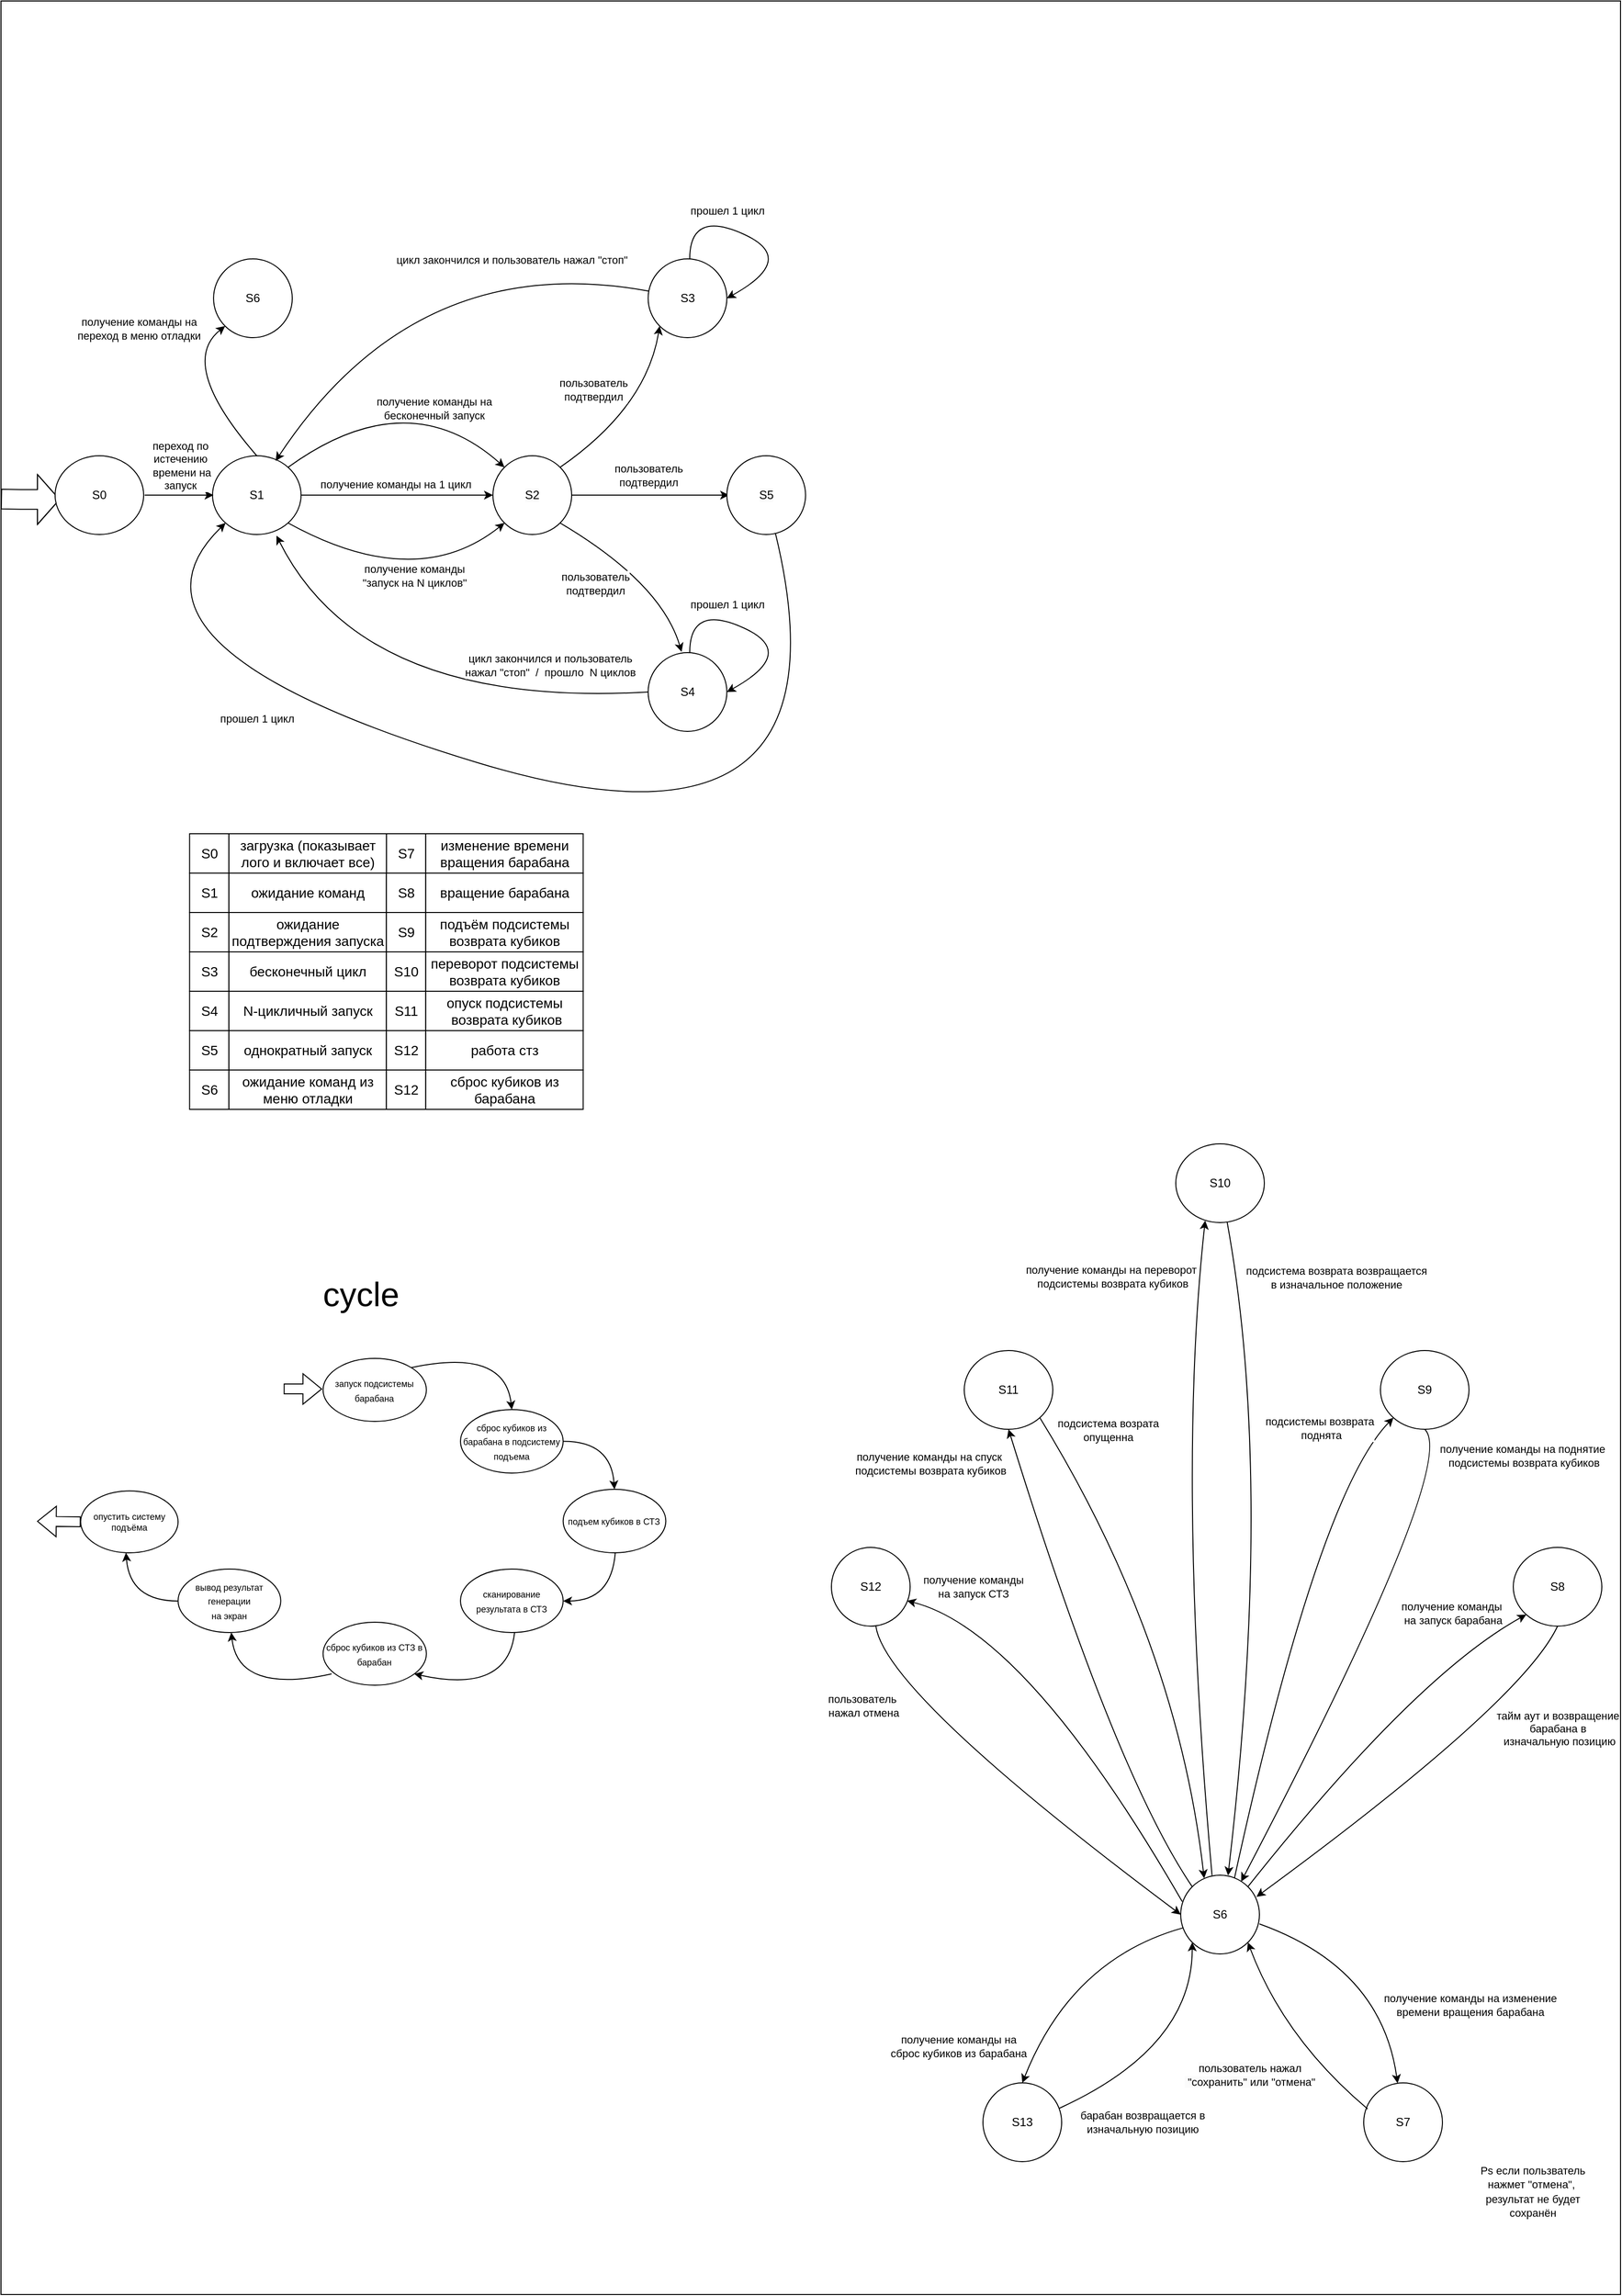 <mxfile version="20.8.20" type="google"><diagram name="Страница 1" id="WaxHKMPaD41hNGwzm7Fo"><mxGraphModel grid="1" page="1" gridSize="9" guides="1" tooltips="1" connect="1" arrows="1" fold="1" pageScale="1" pageWidth="827" pageHeight="1169" math="0" shadow="0"><root><mxCell id="0"/><mxCell id="1" parent="0"/><mxCell id="oJ5EERQCeTFkXAroqiIY-1" value="" style="rounded=0;whiteSpace=wrap;html=1;" vertex="1" parent="1"><mxGeometry x="-827" y="-1152" width="1646" height="2330" as="geometry"/></mxCell><mxCell id="iMZaKeKTB6O-FIJ6oaD8-8" value="опустить систему подъёма" style="ellipse;whiteSpace=wrap;html=1;fontSize=9;" vertex="1" parent="1"><mxGeometry x="-746" y="361.66" width="99" height="62.78" as="geometry"/></mxCell><mxCell id="rqyBksv8EOwnlHfAT3eN-26" value="" style="endArrow=classic;html=1;rounded=0;exitX=1;exitY=0.5;exitDx=0;exitDy=0;entryX=0;entryY=0.5;entryDx=0;entryDy=0;" edge="1" parent="1" source="rqyBksv8EOwnlHfAT3eN-2" target="tOnPMHhtFgvPf6thRt-A-13"><mxGeometry width="50" height="50" relative="1" as="geometry"><mxPoint x="306" y="-410" as="sourcePoint"/><mxPoint x="396" y="-720" as="targetPoint"/></mxGeometry></mxCell><mxCell id="rqyBksv8EOwnlHfAT3eN-30" value="S3" style="ellipse;whiteSpace=wrap;html=1;" vertex="1" parent="1"><mxGeometry x="-169.26" y="-890" width="80" height="80" as="geometry"/></mxCell><mxCell id="rqyBksv8EOwnlHfAT3eN-40" value="&lt;br&gt;cycle" style="text;html=1;strokeColor=none;fillColor=none;align=center;verticalAlign=middle;whiteSpace=wrap;rounded=0;fontSize=34;" vertex="1" parent="1"><mxGeometry x="-490.96" y="126" width="60" height="30" as="geometry"/></mxCell><mxCell id="tOnPMHhtFgvPf6thRt-A-13" value="&lt;span style=&quot;color: rgb(0, 0, 0); font-family: Helvetica; font-size: 12px; font-style: normal; font-variant-ligatures: normal; font-variant-caps: normal; font-weight: 400; letter-spacing: normal; orphans: 2; text-align: center; text-indent: 0px; text-transform: none; widows: 2; word-spacing: 0px; -webkit-text-stroke-width: 0px; background-color: rgb(251, 251, 251); text-decoration-thickness: initial; text-decoration-style: initial; text-decoration-color: initial; float: none; display: inline !important;&quot;&gt;S2&lt;/span&gt;" style="ellipse;whiteSpace=wrap;html=1;" vertex="1" parent="1"><mxGeometry x="-327" y="-690" width="80" height="80" as="geometry"/></mxCell><mxCell id="dv86guVBindO-05XUPMZ-1" value="S8" style="ellipse;whiteSpace=wrap;html=1;" vertex="1" parent="1"><mxGeometry x="710" y="419" width="90" height="80" as="geometry"/></mxCell><mxCell id="dv86guVBindO-05XUPMZ-5" value="&lt;font style=&quot;font-size: 12px;&quot;&gt;S9&lt;/font&gt;" style="ellipse;whiteSpace=wrap;html=1;" vertex="1" parent="1"><mxGeometry x="575" y="219" width="90" height="80" as="geometry"/></mxCell><mxCell id="dv86guVBindO-05XUPMZ-12" value="&lt;font style=&quot;font-size: 12px;&quot;&gt;S12&lt;/font&gt;" style="ellipse;whiteSpace=wrap;html=1;fontSize=11;" vertex="1" parent="1"><mxGeometry x="17" y="419" width="80" height="80" as="geometry"/></mxCell><mxCell id="fX82D7-X-fKh_IZHMP23-4" value="&lt;font style=&quot;font-size: 11px;&quot;&gt;Ps если пользватель нажмет &quot;отмена&quot;,&amp;nbsp; результат не будет сохранён&lt;/font&gt;" style="text;html=1;strokeColor=none;fillColor=none;align=center;verticalAlign=middle;whiteSpace=wrap;rounded=0;" vertex="1" parent="1"><mxGeometry x="665" y="1043" width="130" height="60" as="geometry"/></mxCell><mxCell id="ZfNnOCi8Dt986zU0XdiT-1" value="S6" style="ellipse;whiteSpace=wrap;html=1;fontSize=12;" vertex="1" parent="1"><mxGeometry x="372" y="752" width="80" height="80" as="geometry"/></mxCell><mxCell id="34lo34cwVC4QUD1CWLdv-6" value="" style="group" connectable="0" vertex="1" parent="1"><mxGeometry x="-647" y="-690" width="160" height="90" as="geometry"/></mxCell><mxCell id="rqyBksv8EOwnlHfAT3eN-2" value="S1" style="ellipse;whiteSpace=wrap;html=1;" vertex="1" parent="34lo34cwVC4QUD1CWLdv-6"><mxGeometry x="35" width="90" height="80" as="geometry"/></mxCell><mxCell id="rqyBksv8EOwnlHfAT3eN-42" value="&lt;font style=&quot;font-size: 9px;&quot;&gt;запуск подсистемы барабана&lt;/font&gt;" style="ellipse;whiteSpace=wrap;html=1;fontSize=12;" vertex="1" parent="1"><mxGeometry x="-499.65" y="227" width="105" height="64" as="geometry"/></mxCell><mxCell id="rqyBksv8EOwnlHfAT3eN-43" value="" style="shape=flexArrow;endArrow=classic;html=1;rounded=0;fontSize=44;" edge="1" parent="1"><mxGeometry width="50" height="50" relative="1" as="geometry"><mxPoint x="-539.69" y="258" as="sourcePoint"/><mxPoint x="-500.607" y="258.07" as="targetPoint"/></mxGeometry></mxCell><mxCell id="rqyBksv8EOwnlHfAT3eN-44" value="&lt;font style=&quot;font-size: 9px;&quot;&gt;сброс кубиков из барабана в подсистему &lt;br&gt;подъема&lt;/font&gt;" style="ellipse;whiteSpace=wrap;html=1;fontSize=12;" vertex="1" parent="1"><mxGeometry x="-360.001" y="279.002" width="104.348" height="64.444" as="geometry"/></mxCell><mxCell id="rqyBksv8EOwnlHfAT3eN-47" value="&lt;font style=&quot;font-size: 9px;&quot;&gt;подъем кубиков в СТЗ&lt;/font&gt;" style="ellipse;whiteSpace=wrap;html=1;fontSize=12;" vertex="1" parent="1"><mxGeometry x="-255.658" y="359.997" width="104.348" height="64.444" as="geometry"/></mxCell><mxCell id="rqyBksv8EOwnlHfAT3eN-50" value="&lt;font style=&quot;font-size: 9px;&quot;&gt;сканирование результата в СТЗ&lt;/font&gt;" style="ellipse;whiteSpace=wrap;html=1;fontSize=12;" vertex="1" parent="1"><mxGeometry x="-360.001" y="441.001" width="104.348" height="64.444" as="geometry"/></mxCell><mxCell id="rqyBksv8EOwnlHfAT3eN-60" value="" style="shape=flexArrow;endArrow=classic;html=1;rounded=0;fontSize=44;" edge="1" parent="1"><mxGeometry width="50" height="50" relative="1" as="geometry"><mxPoint x="-746.002" y="392.946" as="sourcePoint"/><mxPoint x="-790.35" y="392.49" as="targetPoint"/></mxGeometry></mxCell><mxCell id="tOnPMHhtFgvPf6thRt-A-11" value="&lt;font style=&quot;font-size: 9px;&quot;&gt;вывод результат генерации &lt;br&gt;на экран&lt;/font&gt;" style="ellipse;whiteSpace=wrap;html=1;" vertex="1" parent="1"><mxGeometry x="-647.002" y="441.006" width="104.348" height="64.444" as="geometry"/></mxCell><mxCell id="fX82D7-X-fKh_IZHMP23-2" value="&lt;font style=&quot;font-size: 9px;&quot;&gt;сброс кубиков из СТЗ в барабан&lt;/font&gt;" style="ellipse;whiteSpace=wrap;html=1;" vertex="1" parent="1"><mxGeometry x="-499.647" y="495.003" width="105" height="64" as="geometry"/></mxCell><mxCell id="orLXcVlXtETvYf3DrNU2-82" value="&lt;font style=&quot;font-size: 14px;&quot;&gt;S1&lt;/font&gt;" style="rounded=0;whiteSpace=wrap;html=1;fontSize=11;" vertex="1" parent="1"><mxGeometry x="-635.3" y="-266" width="40" height="40" as="geometry"/></mxCell><mxCell id="orLXcVlXtETvYf3DrNU2-83" value="&lt;font style=&quot;font-size: 14px;&quot;&gt;ожидание команд&lt;/font&gt;" style="rounded=0;whiteSpace=wrap;html=1;fontSize=11;" vertex="1" parent="1"><mxGeometry x="-595.3" y="-266" width="160" height="40" as="geometry"/></mxCell><mxCell id="orLXcVlXtETvYf3DrNU2-84" value="&lt;font style=&quot;font-size: 14px;&quot;&gt;S2&lt;/font&gt;" style="rounded=0;whiteSpace=wrap;html=1;fontSize=11;" vertex="1" parent="1"><mxGeometry x="-635.3" y="-226" width="40" height="40" as="geometry"/></mxCell><mxCell id="orLXcVlXtETvYf3DrNU2-85" value="&lt;font style=&quot;font-size: 14px;&quot;&gt;ожидание подтверждения запуска&lt;/font&gt;" style="rounded=0;whiteSpace=wrap;html=1;fontSize=11;" vertex="1" parent="1"><mxGeometry x="-595.3" y="-226" width="160" height="40" as="geometry"/></mxCell><mxCell id="orLXcVlXtETvYf3DrNU2-86" value="&lt;font style=&quot;font-size: 14px;&quot;&gt;S3&lt;/font&gt;" style="rounded=0;whiteSpace=wrap;html=1;fontSize=11;" vertex="1" parent="1"><mxGeometry x="-635.3" y="-186" width="40" height="40" as="geometry"/></mxCell><mxCell id="orLXcVlXtETvYf3DrNU2-87" value="&lt;font style=&quot;font-size: 14px;&quot;&gt;бесконечный цикл&lt;/font&gt;" style="rounded=0;whiteSpace=wrap;html=1;fontSize=11;" vertex="1" parent="1"><mxGeometry x="-595.3" y="-186" width="160" height="40" as="geometry"/></mxCell><mxCell id="orLXcVlXtETvYf3DrNU2-88" value="&lt;font style=&quot;font-size: 14px;&quot;&gt;S4&lt;/font&gt;" style="rounded=0;whiteSpace=wrap;html=1;fontSize=11;" vertex="1" parent="1"><mxGeometry x="-635.3" y="-146" width="40" height="40" as="geometry"/></mxCell><mxCell id="orLXcVlXtETvYf3DrNU2-89" value="&lt;font style=&quot;font-size: 14px;&quot;&gt;N-цикличный запуск&lt;/font&gt;" style="rounded=0;whiteSpace=wrap;html=1;fontSize=11;" vertex="1" parent="1"><mxGeometry x="-595.3" y="-146" width="160" height="40" as="geometry"/></mxCell><mxCell id="orLXcVlXtETvYf3DrNU2-90" value="получение команды на 1 цикл" style="edgeLabel;html=1;align=center;verticalAlign=middle;resizable=0;points=[];" connectable="0" vertex="1" parent="1"><mxGeometry x="-407.003" y="-659.997" as="geometry"><mxPoint x="-19" y="-1" as="offset"/></mxGeometry></mxCell><mxCell id="orLXcVlXtETvYf3DrNU2-101" value="S4" style="ellipse;whiteSpace=wrap;html=1;flipV=0;" vertex="1" parent="1"><mxGeometry x="-169.26" y="-490" width="80" height="80" as="geometry"/></mxCell><mxCell id="orLXcVlXtETvYf3DrNU2-107" value="" style="curved=1;endArrow=classic;html=1;rounded=0;fontSize=11;entryX=1;entryY=0.5;entryDx=0;entryDy=0;" edge="1" parent="1" target="rqyBksv8EOwnlHfAT3eN-30"><mxGeometry width="50" height="50" relative="1" as="geometry"><mxPoint x="-127" y="-890" as="sourcePoint"/><mxPoint x="-17" y="-870" as="targetPoint"/><Array as="points"><mxPoint x="-127" y="-940"/><mxPoint x="-17" y="-890"/></Array></mxGeometry></mxCell><mxCell id="orLXcVlXtETvYf3DrNU2-110" value="прошел 1 цикл" style="edgeLabel;html=1;align=center;verticalAlign=middle;resizable=0;points=[];fontSize=11;" connectable="0" vertex="1" parent="orLXcVlXtETvYf3DrNU2-107"><mxGeometry x="-0.062" relative="1" as="geometry"><mxPoint x="-25" y="-28" as="offset"/></mxGeometry></mxCell><mxCell id="orLXcVlXtETvYf3DrNU2-111" value="" style="curved=1;endArrow=classic;html=1;rounded=0;fontSize=11;entryX=1;entryY=0.5;entryDx=0;entryDy=0;" edge="1" parent="1"><mxGeometry width="50" height="50" relative="1" as="geometry"><mxPoint x="-127.0" y="-490" as="sourcePoint"/><mxPoint x="-89.26" y="-450" as="targetPoint"/><Array as="points"><mxPoint x="-127" y="-540"/><mxPoint x="-17" y="-490"/></Array></mxGeometry></mxCell><mxCell id="orLXcVlXtETvYf3DrNU2-112" value="прошел 1 цикл" style="edgeLabel;html=1;align=center;verticalAlign=middle;resizable=0;points=[];fontSize=11;" connectable="0" vertex="1" parent="orLXcVlXtETvYf3DrNU2-111"><mxGeometry x="-0.062" relative="1" as="geometry"><mxPoint x="-25" y="-28" as="offset"/></mxGeometry></mxCell><mxCell id="orLXcVlXtETvYf3DrNU2-118" value="&lt;font style=&quot;font-size: 14px;&quot;&gt;S5&lt;/font&gt;" style="rounded=0;whiteSpace=wrap;html=1;fontSize=11;" vertex="1" parent="1"><mxGeometry x="-635.3" y="-106" width="40" height="40" as="geometry"/></mxCell><mxCell id="orLXcVlXtETvYf3DrNU2-119" value="&lt;font style=&quot;font-size: 14px;&quot;&gt;однократный запуск&lt;/font&gt;" style="rounded=0;whiteSpace=wrap;html=1;fontSize=11;" vertex="1" parent="1"><mxGeometry x="-595.3" y="-106" width="160" height="40" as="geometry"/></mxCell><mxCell id="orLXcVlXtETvYf3DrNU2-120" value="&lt;font style=&quot;font-size: 14px;&quot;&gt;S6&lt;/font&gt;" style="rounded=0;whiteSpace=wrap;html=1;fontSize=11;" vertex="1" parent="1"><mxGeometry x="-635.3" y="-66" width="40" height="40" as="geometry"/></mxCell><mxCell id="orLXcVlXtETvYf3DrNU2-121" value="&lt;font style=&quot;font-size: 14px;&quot;&gt;ожидание команд из меню отладки&lt;/font&gt;" style="rounded=0;whiteSpace=wrap;html=1;fontSize=11;" vertex="1" parent="1"><mxGeometry x="-595.3" y="-66" width="160" height="40" as="geometry"/></mxCell><mxCell id="orLXcVlXtETvYf3DrNU2-122" value="&lt;font style=&quot;font-size: 14px;&quot;&gt;S7&lt;/font&gt;" style="rounded=0;whiteSpace=wrap;html=1;fontSize=11;" vertex="1" parent="1"><mxGeometry x="-435.3" y="-306" width="40" height="40" as="geometry"/></mxCell><mxCell id="orLXcVlXtETvYf3DrNU2-123" value="&lt;font style=&quot;font-size: 14px;&quot;&gt;изменение времени вращения барабана&lt;/font&gt;" style="rounded=0;whiteSpace=wrap;html=1;fontSize=11;" vertex="1" parent="1"><mxGeometry x="-395.3" y="-306" width="160" height="40" as="geometry"/></mxCell><mxCell id="orLXcVlXtETvYf3DrNU2-124" value="&lt;font style=&quot;font-size: 14px;&quot;&gt;S8&lt;/font&gt;" style="rounded=0;whiteSpace=wrap;html=1;fontSize=11;" vertex="1" parent="1"><mxGeometry x="-435.3" y="-266" width="40" height="40" as="geometry"/></mxCell><mxCell id="orLXcVlXtETvYf3DrNU2-125" value="&lt;span style=&quot;font-size: 14px;&quot;&gt;вращение барабана&lt;/span&gt;" style="rounded=0;whiteSpace=wrap;html=1;fontSize=11;" vertex="1" parent="1"><mxGeometry x="-395.3" y="-266" width="160" height="40" as="geometry"/></mxCell><mxCell id="OhBjIntUIQu--wwSQH5p-1" value="" style="endArrow=classic;html=1;rounded=0;exitX=1;exitY=0.5;exitDx=0;exitDy=0;" edge="1" parent="1" source="tOnPMHhtFgvPf6thRt-A-13"><mxGeometry width="50" height="50" relative="1" as="geometry"><mxPoint x="-197" y="-650" as="sourcePoint"/><mxPoint x="-87" y="-650" as="targetPoint"/></mxGeometry></mxCell><mxCell id="OhBjIntUIQu--wwSQH5p-2" value="&lt;span style=&quot;color: rgb(0, 0, 0); font-family: Helvetica; font-size: 12px; font-style: normal; font-variant-ligatures: normal; font-variant-caps: normal; font-weight: 400; letter-spacing: normal; orphans: 2; text-align: center; text-indent: 0px; text-transform: none; widows: 2; word-spacing: 0px; -webkit-text-stroke-width: 0px; background-color: rgb(251, 251, 251); text-decoration-thickness: initial; text-decoration-style: initial; text-decoration-color: initial; float: none; display: inline !important;&quot;&gt;S5&lt;/span&gt;" style="ellipse;whiteSpace=wrap;html=1;" vertex="1" parent="1"><mxGeometry x="-89.26" y="-690" width="80" height="80" as="geometry"/></mxCell><mxCell id="OhBjIntUIQu--wwSQH5p-6" value="S7" style="ellipse;whiteSpace=wrap;html=1;fontSize=12;" vertex="1" parent="1"><mxGeometry x="558" y="963" width="80" height="80" as="geometry"/></mxCell><mxCell id="OhBjIntUIQu--wwSQH5p-14" value="&lt;font style=&quot;font-size: 14px;&quot;&gt;S9&lt;/font&gt;" style="rounded=0;whiteSpace=wrap;html=1;fontSize=11;" vertex="1" parent="1"><mxGeometry x="-435.3" y="-226" width="40" height="40" as="geometry"/></mxCell><mxCell id="OhBjIntUIQu--wwSQH5p-15" value="&lt;font style=&quot;font-size: 14px;&quot;&gt;подъём подсистемы возврата кубиков&lt;/font&gt;" style="rounded=0;whiteSpace=wrap;html=1;fontSize=11;" vertex="1" parent="1"><mxGeometry x="-395.3" y="-226" width="160" height="40" as="geometry"/></mxCell><mxCell id="OhBjIntUIQu--wwSQH5p-16" value="&lt;font style=&quot;font-size: 14px;&quot;&gt;S10&lt;/font&gt;" style="rounded=0;whiteSpace=wrap;html=1;fontSize=11;" vertex="1" parent="1"><mxGeometry x="-435.3" y="-186" width="40" height="40" as="geometry"/></mxCell><mxCell id="OhBjIntUIQu--wwSQH5p-17" value="&lt;font style=&quot;font-size: 14px;&quot;&gt;переворот подсистемы&lt;font style=&quot;font-size: 14px;&quot;&gt; &lt;/font&gt;возврата кубиков&lt;/font&gt;" style="rounded=0;whiteSpace=wrap;html=1;fontSize=11;" vertex="1" parent="1"><mxGeometry x="-395.3" y="-186" width="160" height="40" as="geometry"/></mxCell><mxCell id="OhBjIntUIQu--wwSQH5p-18" value="&lt;font style=&quot;font-size: 14px;&quot;&gt;S11&lt;/font&gt;" style="rounded=0;whiteSpace=wrap;html=1;fontSize=11;" vertex="1" parent="1"><mxGeometry x="-435.3" y="-146" width="40" height="40" as="geometry"/></mxCell><mxCell id="OhBjIntUIQu--wwSQH5p-19" value="&lt;font style=&quot;font-size: 14px;&quot;&gt;опуск подсистемы&lt;br&gt;&lt;font style=&quot;border-color: var(--border-color); font-size: 14px;&quot;&gt;&amp;nbsp;&lt;/font&gt;возврата кубиков&lt;/font&gt;" style="rounded=0;whiteSpace=wrap;html=1;fontSize=11;" vertex="1" parent="1"><mxGeometry x="-395.3" y="-146" width="160" height="40" as="geometry"/></mxCell><mxCell id="OhBjIntUIQu--wwSQH5p-20" value="&lt;font style=&quot;font-size: 14px;&quot;&gt;S12&lt;/font&gt;" style="rounded=0;whiteSpace=wrap;html=1;fontSize=11;" vertex="1" parent="1"><mxGeometry x="-435.3" y="-106" width="40" height="40" as="geometry"/></mxCell><mxCell id="OhBjIntUIQu--wwSQH5p-21" value="работа стз" style="rounded=0;whiteSpace=wrap;html=1;fontSize=14;" vertex="1" parent="1"><mxGeometry x="-395.3" y="-106" width="160" height="40" as="geometry"/></mxCell><mxCell id="OhBjIntUIQu--wwSQH5p-22" value="&lt;font style=&quot;font-size: 14px;&quot;&gt;S12&lt;/font&gt;" style="rounded=0;whiteSpace=wrap;html=1;fontSize=11;" vertex="1" parent="1"><mxGeometry x="-435.3" y="-66" width="40" height="40" as="geometry"/></mxCell><mxCell id="OhBjIntUIQu--wwSQH5p-23" value="&lt;font style=&quot;font-size: 14px;&quot;&gt;сброс кубиков из барабана&lt;/font&gt;" style="rounded=0;whiteSpace=wrap;html=1;fontSize=11;" vertex="1" parent="1"><mxGeometry x="-395.3" y="-66" width="160" height="40" as="geometry"/></mxCell><mxCell id="OhBjIntUIQu--wwSQH5p-34" value="&lt;font style=&quot;font-size: 12px;&quot;&gt;S10&lt;/font&gt;" style="ellipse;whiteSpace=wrap;html=1;" vertex="1" parent="1"><mxGeometry x="367" y="9" width="90" height="80" as="geometry"/></mxCell><mxCell id="7nHtp2y58OEmpPDPUXvK-7" value="&lt;font style=&quot;font-size: 12px;&quot;&gt;S11&lt;/font&gt;" style="ellipse;whiteSpace=wrap;html=1;" vertex="1" parent="1"><mxGeometry x="152" y="219" width="90" height="80" as="geometry"/></mxCell><mxCell id="7nHtp2y58OEmpPDPUXvK-19" value="S13" style="ellipse;whiteSpace=wrap;html=1;fontSize=12;" vertex="1" parent="1"><mxGeometry x="171" y="963" width="80" height="80" as="geometry"/></mxCell><mxCell id="7nHtp2y58OEmpPDPUXvK-25" value="пользователь&lt;br&gt;подтвердил" style="edgeLabel;html=1;align=center;verticalAlign=middle;resizable=0;points=[];fontSize=11;rotation=0;" connectable="0" vertex="1" parent="1"><mxGeometry x="-169.263" y="-669.997" as="geometry"/></mxCell><mxCell id="iMZaKeKTB6O-FIJ6oaD8-1" value="" style="group" connectable="0" vertex="1" parent="1"><mxGeometry x="-807" y="-685" width="160" height="90" as="geometry"/></mxCell><mxCell id="iMZaKeKTB6O-FIJ6oaD8-2" value="" style="shape=flexArrow;endArrow=classic;html=1;rounded=0;width=20;endSize=7.143;endWidth=29.714;" edge="1" parent="iMZaKeKTB6O-FIJ6oaD8-1"><mxGeometry width="50" height="50" relative="1" as="geometry"><mxPoint x="-20" y="39" as="sourcePoint"/><mxPoint x="40" y="39.41" as="targetPoint"/><Array as="points"><mxPoint y="39.41"/></Array></mxGeometry></mxCell><mxCell id="iMZaKeKTB6O-FIJ6oaD8-3" value="S0" style="ellipse;whiteSpace=wrap;html=1;" vertex="1" parent="iMZaKeKTB6O-FIJ6oaD8-1"><mxGeometry x="35" y="-5" width="90" height="80" as="geometry"/></mxCell><mxCell id="iMZaKeKTB6O-FIJ6oaD8-4" style="edgeStyle=orthogonalEdgeStyle;rounded=0;orthogonalLoop=1;jettySize=auto;html=1;" edge="1" parent="1"><mxGeometry relative="1" as="geometry"><mxPoint x="-681" y="-650" as="sourcePoint"/><mxPoint x="-611" y="-650" as="targetPoint"/></mxGeometry></mxCell><mxCell id="iMZaKeKTB6O-FIJ6oaD8-5" value="переход по &lt;br&gt;истечению&lt;br&gt;&amp;nbsp;времени на&lt;br&gt;запуск" style="edgeLabel;html=1;align=center;verticalAlign=middle;resizable=0;points=[];" connectable="0" vertex="1" parent="iMZaKeKTB6O-FIJ6oaD8-4"><mxGeometry x="-0.223" y="1" relative="1" as="geometry"><mxPoint x="9" y="-29" as="offset"/></mxGeometry></mxCell><mxCell id="iMZaKeKTB6O-FIJ6oaD8-6" value="&lt;font style=&quot;font-size: 14px;&quot;&gt;S0&lt;/font&gt;" style="rounded=0;whiteSpace=wrap;html=1;fontSize=11;" vertex="1" parent="1"><mxGeometry x="-635.3" y="-306" width="40" height="40" as="geometry"/></mxCell><mxCell id="iMZaKeKTB6O-FIJ6oaD8-7" value="&lt;font style=&quot;font-size: 14px;&quot;&gt;загрузка (показывает лого и включает все)&lt;/font&gt;" style="rounded=0;whiteSpace=wrap;html=1;fontSize=11;" vertex="1" parent="1"><mxGeometry x="-595.3" y="-306" width="160" height="40" as="geometry"/></mxCell><mxCell id="UZrQB4Jx8bW_nf_0Bw_C-1" value="" style="curved=1;endArrow=classic;html=1;rounded=0;entryX=0.713;entryY=0.065;entryDx=0;entryDy=0;entryPerimeter=0;" edge="1" parent="1" source="rqyBksv8EOwnlHfAT3eN-30" target="rqyBksv8EOwnlHfAT3eN-2"><mxGeometry width="50" height="50" relative="1" as="geometry"><mxPoint x="-319" y="-1054" as="sourcePoint"/><mxPoint x="-558" y="-685" as="targetPoint"/><Array as="points"><mxPoint x="-405" y="-901"/></Array></mxGeometry></mxCell><mxCell id="UZrQB4Jx8bW_nf_0Bw_C-2" value="цикл закончился и пользователь нажал &quot;стоп&quot;" style="edgeLabel;html=1;align=center;verticalAlign=middle;resizable=0;points=[];" connectable="0" vertex="1" parent="UZrQB4Jx8bW_nf_0Bw_C-1"><mxGeometry x="0.324" y="-32" relative="1" as="geometry"><mxPoint x="173" y="-46" as="offset"/></mxGeometry></mxCell><mxCell id="UZrQB4Jx8bW_nf_0Bw_C-3" value="" style="curved=1;endArrow=classic;html=1;rounded=0;exitX=1;exitY=0;exitDx=0;exitDy=0;entryX=0;entryY=0;entryDx=0;entryDy=0;" edge="1" parent="1" source="rqyBksv8EOwnlHfAT3eN-2" target="tOnPMHhtFgvPf6thRt-A-13"><mxGeometry width="50" height="50" relative="1" as="geometry"><mxPoint x="-414" y="-716" as="sourcePoint"/><mxPoint x="-364" y="-766" as="targetPoint"/><Array as="points"><mxPoint x="-414" y="-766"/></Array></mxGeometry></mxCell><mxCell id="UZrQB4Jx8bW_nf_0Bw_C-4" value="получение команды на&lt;br style=&quot;border-color: var(--border-color);&quot;&gt;бесконечный&amp;nbsp;&lt;font style=&quot;border-color: var(--border-color);&quot;&gt;запуск&lt;/font&gt;" style="edgeLabel;html=1;align=center;verticalAlign=middle;resizable=0;points=[];" connectable="0" vertex="1" parent="UZrQB4Jx8bW_nf_0Bw_C-3"><mxGeometry x="-0.14" y="-34" relative="1" as="geometry"><mxPoint x="30" y="-17" as="offset"/></mxGeometry></mxCell><mxCell id="UZrQB4Jx8bW_nf_0Bw_C-5" value="" style="curved=1;endArrow=classic;html=1;rounded=0;exitX=1;exitY=1;exitDx=0;exitDy=0;entryX=0;entryY=1;entryDx=0;entryDy=0;" edge="1" parent="1" source="rqyBksv8EOwnlHfAT3eN-2" target="tOnPMHhtFgvPf6thRt-A-13"><mxGeometry width="50" height="50" relative="1" as="geometry"><mxPoint x="-527" y="-622" as="sourcePoint"/><mxPoint x="-315" y="-631" as="targetPoint"/><Array as="points"><mxPoint x="-405" y="-550"/></Array></mxGeometry></mxCell><mxCell id="UZrQB4Jx8bW_nf_0Bw_C-7" value="получение команды&lt;br style=&quot;border-color: var(--border-color);&quot;&gt;&quot;запуск на N циклов&quot;" style="edgeLabel;html=1;align=center;verticalAlign=middle;resizable=0;points=[];" connectable="0" vertex="1" parent="UZrQB4Jx8bW_nf_0Bw_C-5"><mxGeometry x="0.294" y="27" relative="1" as="geometry"><mxPoint x="-2" y="16" as="offset"/></mxGeometry></mxCell><mxCell id="UZrQB4Jx8bW_nf_0Bw_C-9" value="" style="curved=1;endArrow=classic;html=1;rounded=0;exitX=0;exitY=0.5;exitDx=0;exitDy=0;entryX=0.722;entryY=1.015;entryDx=0;entryDy=0;entryPerimeter=0;" edge="1" parent="1" source="orLXcVlXtETvYf3DrNU2-101" target="rqyBksv8EOwnlHfAT3eN-2"><mxGeometry width="50" height="50" relative="1" as="geometry"><mxPoint x="-418" y="-469" as="sourcePoint"/><mxPoint x="-468" y="-419" as="targetPoint"/><Array as="points"><mxPoint x="-459" y="-433"/></Array></mxGeometry></mxCell><mxCell id="UZrQB4Jx8bW_nf_0Bw_C-10" value="цикл закончился и пользователь &lt;br&gt;нажал &quot;стоп&quot;&amp;nbsp; /&amp;nbsp; прошло&amp;nbsp; N циклов" style="edgeLabel;html=1;align=center;verticalAlign=middle;resizable=0;points=[];" connectable="0" vertex="1" parent="UZrQB4Jx8bW_nf_0Bw_C-9"><mxGeometry x="0.091" y="33" relative="1" as="geometry"><mxPoint x="163" y="-76" as="offset"/></mxGeometry></mxCell><mxCell id="UZrQB4Jx8bW_nf_0Bw_C-11" value="" style="curved=1;endArrow=classic;html=1;rounded=0;entryX=0;entryY=1;entryDx=0;entryDy=0;" edge="1" parent="1" source="OhBjIntUIQu--wwSQH5p-2" target="rqyBksv8EOwnlHfAT3eN-2"><mxGeometry width="50" height="50" relative="1" as="geometry"><mxPoint x="-54" y="-481" as="sourcePoint"/><mxPoint x="-657" y="-297" as="targetPoint"/><Array as="points"><mxPoint x="45" y="-261"/><mxPoint x="-729" y="-495"/></Array></mxGeometry></mxCell><mxCell id="UZrQB4Jx8bW_nf_0Bw_C-12" value="прошел 1 цикл" style="edgeLabel;html=1;align=center;verticalAlign=middle;resizable=0;points=[];" connectable="0" vertex="1" parent="UZrQB4Jx8bW_nf_0Bw_C-11"><mxGeometry x="-0.068" relative="1" as="geometry"><mxPoint x="-355" y="-84" as="offset"/></mxGeometry></mxCell><mxCell id="UZrQB4Jx8bW_nf_0Bw_C-13" value="" style="curved=1;endArrow=classic;html=1;rounded=0;exitX=1;exitY=0;exitDx=0;exitDy=0;entryX=0;entryY=1;entryDx=0;entryDy=0;" edge="1" parent="1" source="tOnPMHhtFgvPf6thRt-A-13" target="rqyBksv8EOwnlHfAT3eN-30"><mxGeometry width="50" height="50" relative="1" as="geometry"><mxPoint x="-270" y="-725" as="sourcePoint"/><mxPoint x="-220" y="-775" as="targetPoint"/><Array as="points"><mxPoint x="-171" y="-739"/></Array></mxGeometry></mxCell><mxCell id="UZrQB4Jx8bW_nf_0Bw_C-14" value="пользователь&lt;br style=&quot;border-color: var(--border-color);&quot;&gt;подтвердил" style="edgeLabel;html=1;align=center;verticalAlign=middle;resizable=0;points=[];" connectable="0" vertex="1" parent="UZrQB4Jx8bW_nf_0Bw_C-13"><mxGeometry x="0.238" y="17" relative="1" as="geometry"><mxPoint x="-39" y="-4" as="offset"/></mxGeometry></mxCell><mxCell id="UZrQB4Jx8bW_nf_0Bw_C-15" value="" style="curved=1;endArrow=classic;html=1;rounded=0;exitX=1;exitY=1;exitDx=0;exitDy=0;entryX=0.425;entryY=-0.01;entryDx=0;entryDy=0;entryPerimeter=0;" edge="1" parent="1" source="tOnPMHhtFgvPf6thRt-A-13" target="orLXcVlXtETvYf3DrNU2-101"><mxGeometry width="50" height="50" relative="1" as="geometry"><mxPoint x="-243" y="-622" as="sourcePoint"/><mxPoint x="-143" y="-478" as="targetPoint"/><Array as="points"><mxPoint x="-156" y="-561"/></Array></mxGeometry></mxCell><mxCell id="UZrQB4Jx8bW_nf_0Bw_C-16" value="пользователь&lt;br style=&quot;border-color: var(--border-color);&quot;&gt;подтвердил" style="edgeLabel;html=1;align=center;verticalAlign=middle;resizable=0;points=[];" connectable="0" vertex="1" parent="UZrQB4Jx8bW_nf_0Bw_C-15"><mxGeometry x="0.238" y="17" relative="1" as="geometry"><mxPoint x="-76" y="16" as="offset"/></mxGeometry></mxCell><mxCell id="7nHtp2y58OEmpPDPUXvK-1" value="S6" style="ellipse;whiteSpace=wrap;html=1;fontSize=12;" vertex="1" parent="1"><mxGeometry x="-610.96" y="-890" width="80" height="80" as="geometry"/></mxCell><mxCell id="UZrQB4Jx8bW_nf_0Bw_C-19" value="" style="curved=1;endArrow=classic;html=1;rounded=0;exitX=0.5;exitY=0;exitDx=0;exitDy=0;entryX=0;entryY=1;entryDx=0;entryDy=0;" edge="1" parent="1" source="rqyBksv8EOwnlHfAT3eN-2" target="7nHtp2y58OEmpPDPUXvK-1"><mxGeometry width="50" height="50" relative="1" as="geometry"><mxPoint x="-819" y="-805" as="sourcePoint"/><mxPoint x="-769" y="-855" as="targetPoint"/><Array as="points"><mxPoint x="-648" y="-783"/></Array></mxGeometry></mxCell><mxCell id="UZrQB4Jx8bW_nf_0Bw_C-20" value="получение команды на&lt;br style=&quot;border-color: var(--border-color);&quot;&gt;переход в меню отладки" style="edgeLabel;html=1;align=center;verticalAlign=middle;resizable=0;points=[];" connectable="0" vertex="1" parent="UZrQB4Jx8bW_nf_0Bw_C-19"><mxGeometry x="0.094" y="-16" relative="1" as="geometry"><mxPoint x="-66" y="-42" as="offset"/></mxGeometry></mxCell><mxCell id="UZrQB4Jx8bW_nf_0Bw_C-21" value="" style="curved=1;endArrow=classic;html=1;rounded=0;entryX=0;entryY=1;entryDx=0;entryDy=0;exitX=0.972;exitY=0.322;exitDx=0;exitDy=0;exitPerimeter=0;" edge="1" parent="1" source="7nHtp2y58OEmpPDPUXvK-19" target="ZfNnOCi8Dt986zU0XdiT-1"><mxGeometry width="50" height="50" relative="1" as="geometry"><mxPoint x="243" y="999" as="sourcePoint"/><mxPoint x="57.47" y="936" as="targetPoint"/><Array as="points"><mxPoint x="384" y="927"/></Array></mxGeometry></mxCell><mxCell id="UZrQB4Jx8bW_nf_0Bw_C-22" value="барабан возвращается в &lt;br&gt;изначальную позицию" style="edgeLabel;html=1;align=center;verticalAlign=middle;resizable=0;points=[];" connectable="0" vertex="1" parent="UZrQB4Jx8bW_nf_0Bw_C-21"><mxGeometry x="0.033" y="16" relative="1" as="geometry"><mxPoint x="-29" y="83" as="offset"/></mxGeometry></mxCell><mxCell id="UZrQB4Jx8bW_nf_0Bw_C-23" value="" style="curved=1;endArrow=classic;html=1;rounded=0;exitX=0.033;exitY=0.668;exitDx=0;exitDy=0;exitPerimeter=0;entryX=0.5;entryY=0;entryDx=0;entryDy=0;" edge="1" parent="1" source="ZfNnOCi8Dt986zU0XdiT-1" target="7nHtp2y58OEmpPDPUXvK-19"><mxGeometry width="50" height="50" relative="1" as="geometry"><mxPoint x="79.47" y="788" as="sourcePoint"/><mxPoint x="98" y="765" as="targetPoint"/><Array as="points"><mxPoint x="261" y="837"/></Array></mxGeometry></mxCell><mxCell id="UZrQB4Jx8bW_nf_0Bw_C-24" value="получение команды на &lt;br&gt;сброс кубиков из барабана" style="edgeLabel;html=1;align=center;verticalAlign=middle;resizable=0;points=[];" connectable="0" vertex="1" parent="UZrQB4Jx8bW_nf_0Bw_C-23"><mxGeometry x="-0.073" y="9" relative="1" as="geometry"><mxPoint x="-118" y="80" as="offset"/></mxGeometry></mxCell><mxCell id="UZrQB4Jx8bW_nf_0Bw_C-25" value="" style="curved=1;endArrow=classic;html=1;rounded=0;entryX=0.962;entryY=0.678;entryDx=0;entryDy=0;entryPerimeter=0;exitX=0.019;exitY=0.335;exitDx=0;exitDy=0;exitPerimeter=0;" edge="1" parent="1" source="ZfNnOCi8Dt986zU0XdiT-1" target="dv86guVBindO-05XUPMZ-12"><mxGeometry width="50" height="50" relative="1" as="geometry"><mxPoint x="440" y="774" as="sourcePoint"/><mxPoint x="159.47" y="405.8" as="targetPoint"/><Array as="points"><mxPoint x="215" y="504"/></Array></mxGeometry></mxCell><mxCell id="UZrQB4Jx8bW_nf_0Bw_C-26" value="получение команды&lt;br style=&quot;border-color: var(--border-color);&quot;&gt;&lt;span style=&quot;border-color: var(--border-color);&quot;&gt;на запуск СТЗ&lt;/span&gt;" style="edgeLabel;html=1;align=center;verticalAlign=middle;resizable=0;points=[];" connectable="0" vertex="1" parent="UZrQB4Jx8bW_nf_0Bw_C-25"><mxGeometry x="0.241" y="12" relative="1" as="geometry"><mxPoint x="-65" y="-88" as="offset"/></mxGeometry></mxCell><mxCell id="UZrQB4Jx8bW_nf_0Bw_C-27" value="" style="curved=1;endArrow=classic;html=1;rounded=0;entryX=0;entryY=0.5;entryDx=0;entryDy=0;" edge="1" parent="1" source="dv86guVBindO-05XUPMZ-12" target="ZfNnOCi8Dt986zU0XdiT-1"><mxGeometry width="50" height="50" relative="1" as="geometry"><mxPoint x="3.47" y="666" as="sourcePoint"/><mxPoint x="-46.53" y="716" as="targetPoint"/><Array as="points"><mxPoint x="71" y="567"/></Array></mxGeometry></mxCell><mxCell id="UZrQB4Jx8bW_nf_0Bw_C-28" value="пользователь&lt;br&gt;&amp;nbsp;нажал отмена" style="edgeLabel;html=1;align=center;verticalAlign=middle;resizable=0;points=[];rotation=0;" connectable="0" vertex="1" parent="UZrQB4Jx8bW_nf_0Bw_C-27"><mxGeometry x="0.344" y="-17" relative="1" as="geometry"><mxPoint x="-197" y="-139" as="offset"/></mxGeometry></mxCell><mxCell id="UZrQB4Jx8bW_nf_0Bw_C-30" value="" style="curved=1;endArrow=classic;html=1;rounded=0;entryX=0.601;entryY=0.004;entryDx=0;entryDy=0;entryPerimeter=0;" edge="1" parent="1" source="OhBjIntUIQu--wwSQH5p-34" target="ZfNnOCi8Dt986zU0XdiT-1"><mxGeometry width="50" height="50" relative="1" as="geometry"><mxPoint x="556.47" y="234" as="sourcePoint"/><mxPoint x="565.47" y="347" as="targetPoint"/><Array as="points"><mxPoint x="467" y="351"/></Array></mxGeometry></mxCell><mxCell id="UZrQB4Jx8bW_nf_0Bw_C-35" value="подсистема возврата возвращается&lt;br style=&quot;border-color: var(--border-color);&quot;&gt;в изначальное положение" style="edgeLabel;html=1;align=center;verticalAlign=middle;resizable=0;points=[];" connectable="0" vertex="1" parent="UZrQB4Jx8bW_nf_0Bw_C-30"><mxGeometry x="-0.786" relative="1" as="geometry"><mxPoint x="98" y="-15" as="offset"/></mxGeometry></mxCell><mxCell id="UZrQB4Jx8bW_nf_0Bw_C-36" value="" style="curved=1;endArrow=classic;html=1;rounded=0;exitX=0.398;exitY=0.004;exitDx=0;exitDy=0;entryX=0.332;entryY=0.975;entryDx=0;entryDy=0;exitPerimeter=0;entryPerimeter=0;" edge="1" parent="1" source="ZfNnOCi8Dt986zU0XdiT-1" target="OhBjIntUIQu--wwSQH5p-34"><mxGeometry width="50" height="50" relative="1" as="geometry"><mxPoint x="437.47" y="612" as="sourcePoint"/><mxPoint x="349.47" y="320" as="targetPoint"/><Array as="points"><mxPoint x="368" y="351"/></Array></mxGeometry></mxCell><mxCell id="UZrQB4Jx8bW_nf_0Bw_C-37" value="получение&amp;nbsp;команды на переворот&lt;br style=&quot;border-color: var(--border-color);&quot;&gt;&amp;nbsp;подсистемы возврата кубиков" style="edgeLabel;html=1;align=center;verticalAlign=middle;resizable=0;points=[];" connectable="0" vertex="1" parent="UZrQB4Jx8bW_nf_0Bw_C-36"><mxGeometry x="-0.734" y="2" relative="1" as="geometry"><mxPoint x="-93" y="-520" as="offset"/></mxGeometry></mxCell><mxCell id="UZrQB4Jx8bW_nf_0Bw_C-38" value="" style="curved=1;endArrow=classic;html=1;rounded=0;exitX=1;exitY=1;exitDx=0;exitDy=0;entryX=0.298;entryY=0.04;entryDx=0;entryDy=0;entryPerimeter=0;" edge="1" parent="1" source="7nHtp2y58OEmpPDPUXvK-7" target="ZfNnOCi8Dt986zU0XdiT-1"><mxGeometry width="50" height="50" relative="1" as="geometry"><mxPoint x="385.47" y="558" as="sourcePoint"/><mxPoint x="457.47" y="756" as="targetPoint"/><Array as="points"><mxPoint x="368" y="513"/></Array></mxGeometry></mxCell><mxCell id="UZrQB4Jx8bW_nf_0Bw_C-39" value="подсистема возрата&lt;br&gt;опущенна" style="edgeLabel;html=1;align=center;verticalAlign=middle;resizable=0;points=[];" connectable="0" vertex="1" parent="UZrQB4Jx8bW_nf_0Bw_C-38"><mxGeometry x="-0.764" y="1" relative="1" as="geometry"><mxPoint x="37" y="-38" as="offset"/></mxGeometry></mxCell><mxCell id="UZrQB4Jx8bW_nf_0Bw_C-41" value="" style="curved=1;endArrow=classic;html=1;rounded=0;entryX=0.5;entryY=1;entryDx=0;entryDy=0;exitX=0;exitY=0;exitDx=0;exitDy=0;" edge="1" parent="1" source="ZfNnOCi8Dt986zU0XdiT-1" target="7nHtp2y58OEmpPDPUXvK-7"><mxGeometry width="50" height="50" relative="1" as="geometry"><mxPoint x="377" y="774" as="sourcePoint"/><mxPoint x="223.47" y="315" as="targetPoint"/><Array as="points"><mxPoint x="305" y="648"/></Array></mxGeometry></mxCell><mxCell id="UZrQB4Jx8bW_nf_0Bw_C-43" value="получение&amp;nbsp;команды на спуск&lt;br style=&quot;border-color: var(--border-color); background-color: rgb(251, 251, 251);&quot;&gt;&lt;span style=&quot;border-color: var(--border-color);&quot;&gt;&amp;nbsp;подсистемы возврата кубиков&lt;/span&gt;" style="edgeLabel;html=1;align=center;verticalAlign=middle;resizable=0;points=[];" connectable="0" vertex="1" parent="UZrQB4Jx8bW_nf_0Bw_C-41"><mxGeometry x="0.655" y="-2" relative="1" as="geometry"><mxPoint x="-109" y="-48" as="offset"/></mxGeometry></mxCell><mxCell id="UZrQB4Jx8bW_nf_0Bw_C-44" value="" style="curved=1;endArrow=classic;html=1;rounded=0;exitX=0.684;exitY=0.033;exitDx=0;exitDy=0;exitPerimeter=0;entryX=0;entryY=1;entryDx=0;entryDy=0;" edge="1" parent="1" source="ZfNnOCi8Dt986zU0XdiT-1" target="dv86guVBindO-05XUPMZ-5"><mxGeometry width="50" height="50" relative="1" as="geometry"><mxPoint x="476" y="365" as="sourcePoint"/><mxPoint x="526" y="315" as="targetPoint"/><Array as="points"><mxPoint x="512" y="365"/></Array></mxGeometry></mxCell><mxCell id="UZrQB4Jx8bW_nf_0Bw_C-45" value="подсистемы возврата&lt;br&gt;&amp;nbsp;поднята" style="edgeLabel;html=1;align=center;verticalAlign=middle;resizable=0;points=[];" connectable="0" vertex="1" parent="UZrQB4Jx8bW_nf_0Bw_C-44"><mxGeometry x="0.682" y="-19" relative="1" as="geometry"><mxPoint x="-33" y="-60" as="offset"/></mxGeometry></mxCell><mxCell id="UZrQB4Jx8bW_nf_0Bw_C-46" value="" style="curved=1;endArrow=classic;html=1;rounded=0;exitX=0.5;exitY=1;exitDx=0;exitDy=0;entryX=0.768;entryY=0.081;entryDx=0;entryDy=0;entryPerimeter=0;" edge="1" parent="1" source="dv86guVBindO-05XUPMZ-5" target="ZfNnOCi8Dt986zU0XdiT-1"><mxGeometry width="50" height="50" relative="1" as="geometry"><mxPoint x="656" y="383" as="sourcePoint"/><mxPoint x="706" y="333" as="targetPoint"/><Array as="points"><mxPoint x="656" y="333"/></Array></mxGeometry></mxCell><mxCell id="UZrQB4Jx8bW_nf_0Bw_C-47" value="получение&amp;nbsp;команды на поднятие&lt;br style=&quot;border-color: var(--border-color);&quot;&gt;&amp;nbsp;подсистемы возврата кубиков" style="edgeLabel;html=1;align=center;verticalAlign=middle;resizable=0;points=[];" connectable="0" vertex="1" parent="UZrQB4Jx8bW_nf_0Bw_C-46"><mxGeometry x="-0.632" y="-19" relative="1" as="geometry"><mxPoint x="102" y="-41" as="offset"/></mxGeometry></mxCell><mxCell id="UZrQB4Jx8bW_nf_0Bw_C-49" value="" style="curved=1;endArrow=classic;html=1;rounded=0;exitX=1;exitY=0;exitDx=0;exitDy=0;entryX=0;entryY=1;entryDx=0;entryDy=0;" edge="1" parent="1" source="ZfNnOCi8Dt986zU0XdiT-1" target="dv86guVBindO-05XUPMZ-1"><mxGeometry width="50" height="50" relative="1" as="geometry"><mxPoint x="584" y="554" as="sourcePoint"/><mxPoint x="634" y="504" as="targetPoint"/><Array as="points"><mxPoint x="611" y="549"/></Array></mxGeometry></mxCell><mxCell id="UZrQB4Jx8bW_nf_0Bw_C-50" value="получение команды&lt;br&gt;&amp;nbsp;на запуск барабана" style="edgeLabel;html=1;align=center;verticalAlign=middle;resizable=0;points=[];" connectable="0" vertex="1" parent="UZrQB4Jx8bW_nf_0Bw_C-49"><mxGeometry x="0.552" y="-8" relative="1" as="geometry"><mxPoint x="-1" y="-52" as="offset"/></mxGeometry></mxCell><mxCell id="UZrQB4Jx8bW_nf_0Bw_C-51" value="" style="curved=1;endArrow=classic;html=1;rounded=0;exitX=0.5;exitY=1;exitDx=0;exitDy=0;" edge="1" parent="1" source="dv86guVBindO-05XUPMZ-1"><mxGeometry width="50" height="50" relative="1" as="geometry"><mxPoint x="710" y="608" as="sourcePoint"/><mxPoint x="449" y="774" as="targetPoint"/><Array as="points"><mxPoint x="719" y="576"/></Array></mxGeometry></mxCell><mxCell id="UZrQB4Jx8bW_nf_0Bw_C-52" value="тайм аут и возвращение &lt;br&gt;барабана в&lt;br&gt;&amp;nbsp;изначальную позицию" style="edgeLabel;html=1;align=center;verticalAlign=middle;resizable=0;points=[];" connectable="0" vertex="1" parent="UZrQB4Jx8bW_nf_0Bw_C-51"><mxGeometry x="-0.673" y="-13" relative="1" as="geometry"><mxPoint x="41" y="47" as="offset"/></mxGeometry></mxCell><mxCell id="UZrQB4Jx8bW_nf_0Bw_C-53" value="" style="curved=1;endArrow=classic;html=1;rounded=0;exitX=1;exitY=0.619;exitDx=0;exitDy=0;exitPerimeter=0;" edge="1" parent="1" source="ZfNnOCi8Dt986zU0XdiT-1" target="OhBjIntUIQu--wwSQH5p-6"><mxGeometry width="50" height="50" relative="1" as="geometry"><mxPoint x="746" y="743" as="sourcePoint"/><mxPoint x="719" y="675" as="targetPoint"/><Array as="points"><mxPoint x="576" y="846"/></Array></mxGeometry></mxCell><mxCell id="UZrQB4Jx8bW_nf_0Bw_C-54" value="получение команды на изменение&lt;br style=&quot;border-color: var(--border-color);&quot;&gt;времени вращения барабана" style="edgeLabel;html=1;align=center;verticalAlign=middle;resizable=0;points=[];" connectable="0" vertex="1" parent="UZrQB4Jx8bW_nf_0Bw_C-53"><mxGeometry x="0.234" y="-38" relative="1" as="geometry"><mxPoint x="124" y="10" as="offset"/></mxGeometry></mxCell><mxCell id="UZrQB4Jx8bW_nf_0Bw_C-55" value="" style="curved=1;endArrow=classic;html=1;rounded=0;exitX=0.05;exitY=0.331;exitDx=0;exitDy=0;entryX=1;entryY=1;entryDx=0;entryDy=0;exitPerimeter=0;" edge="1" parent="1" source="OhBjIntUIQu--wwSQH5p-6" target="ZfNnOCi8Dt986zU0XdiT-1"><mxGeometry width="50" height="50" relative="1" as="geometry"><mxPoint x="773" y="932" as="sourcePoint"/><mxPoint x="823" y="882" as="targetPoint"/><Array as="points"><mxPoint x="477" y="918"/></Array></mxGeometry></mxCell><mxCell id="UZrQB4Jx8bW_nf_0Bw_C-56" value="&lt;font style=&quot;border-color: var(--border-color); background-color: rgb(251, 251, 251);&quot;&gt;пользователь нажал&lt;br&gt;&amp;nbsp;&quot;сохранить&quot; или&lt;/font&gt;&amp;nbsp;&quot;отмена&quot;" style="edgeLabel;html=1;align=center;verticalAlign=middle;resizable=0;points=[];" connectable="0" vertex="1" parent="UZrQB4Jx8bW_nf_0Bw_C-55"><mxGeometry x="-0.158" y="-19" relative="1" as="geometry"><mxPoint x="-63" y="38" as="offset"/></mxGeometry></mxCell><mxCell id="UZrQB4Jx8bW_nf_0Bw_C-57" value="" style="curved=1;endArrow=classic;html=1;rounded=0;fontSize=11;exitX=1;exitY=0;exitDx=0;exitDy=0;entryX=0.5;entryY=0;entryDx=0;entryDy=0;" edge="1" parent="1" source="rqyBksv8EOwnlHfAT3eN-42" target="rqyBksv8EOwnlHfAT3eN-44"><mxGeometry width="50" height="50" relative="1" as="geometry"><mxPoint x="-405" y="383" as="sourcePoint"/><mxPoint x="-355" y="333" as="targetPoint"/><Array as="points"><mxPoint x="-315" y="216"/></Array></mxGeometry></mxCell><mxCell id="UZrQB4Jx8bW_nf_0Bw_C-58" value="" style="curved=1;endArrow=classic;html=1;rounded=0;fontSize=11;exitX=1;exitY=0.5;exitDx=0;exitDy=0;entryX=0.5;entryY=0;entryDx=0;entryDy=0;" edge="1" parent="1" source="rqyBksv8EOwnlHfAT3eN-44" target="rqyBksv8EOwnlHfAT3eN-47"><mxGeometry width="50" height="50" relative="1" as="geometry"><mxPoint x="-255.66" y="300" as="sourcePoint"/><mxPoint x="-153.66" y="342" as="targetPoint"/><Array as="points"><mxPoint x="-207" y="311"/></Array></mxGeometry></mxCell><mxCell id="UZrQB4Jx8bW_nf_0Bw_C-59" value="" style="curved=1;endArrow=classic;html=1;rounded=0;fontSize=11;exitX=1;exitY=0.5;exitDx=0;exitDy=0;entryX=0.5;entryY=0;entryDx=0;entryDy=0;" edge="1" parent="1"><mxGeometry width="50" height="50" relative="1" as="geometry"><mxPoint x="-202.66" y="424.44" as="sourcePoint"/><mxPoint x="-255.66" y="473.44" as="targetPoint"/><Array as="points"><mxPoint x="-206.66" y="473.44"/></Array></mxGeometry></mxCell><mxCell id="UZrQB4Jx8bW_nf_0Bw_C-60" value="" style="curved=1;endArrow=classic;html=1;rounded=0;fontSize=11;exitX=1;exitY=0;exitDx=0;exitDy=0;entryX=0.5;entryY=0;entryDx=0;entryDy=0;" edge="1" parent="1"><mxGeometry width="50" height="50" relative="1" as="geometry"><mxPoint x="-305" y="505.45" as="sourcePoint"/><mxPoint x="-407" y="547.45" as="targetPoint"/><Array as="points"><mxPoint x="-312" y="568.45"/></Array></mxGeometry></mxCell><mxCell id="UZrQB4Jx8bW_nf_0Bw_C-63" value="" style="curved=1;endArrow=classic;html=1;rounded=0;fontSize=11;exitX=1;exitY=0;exitDx=0;exitDy=0;entryX=0.5;entryY=0;entryDx=0;entryDy=0;" edge="1" parent="1"><mxGeometry width="50" height="50" relative="1" as="geometry"><mxPoint x="-490.96" y="547.45" as="sourcePoint"/><mxPoint x="-592.96" y="505.45" as="targetPoint"/><Array as="points"><mxPoint x="-585.96" y="568.45"/></Array></mxGeometry></mxCell><mxCell id="UZrQB4Jx8bW_nf_0Bw_C-64" value="" style="curved=1;endArrow=classic;html=1;rounded=0;fontSize=11;exitX=1;exitY=0.5;exitDx=0;exitDy=0;entryX=0.5;entryY=0;entryDx=0;entryDy=0;" edge="1" parent="1"><mxGeometry width="50" height="50" relative="1" as="geometry"><mxPoint x="-647.0" y="473.44" as="sourcePoint"/><mxPoint x="-700.0" y="424.44" as="targetPoint"/><Array as="points"><mxPoint x="-696.0" y="473.44"/></Array></mxGeometry></mxCell></root></mxGraphModel></diagram></mxfile>